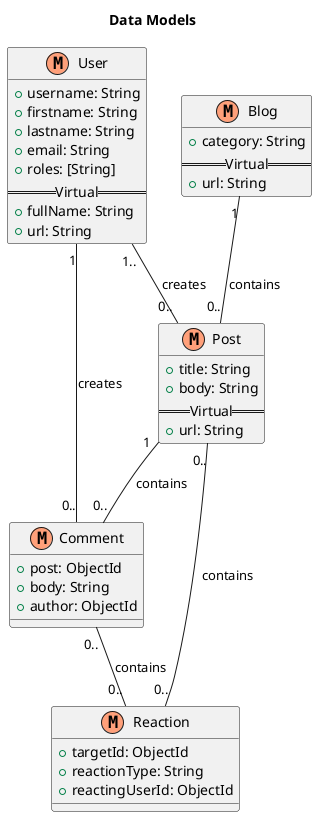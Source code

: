 @startuml

!define object << (O,LightSeaGreen) >>
!define model << (M,LightSalmon) >>

title Data Models


class User model {
  +username: String
  +firstname: String
  +lastname: String
  +email: String
  +roles: [String]
  == Virtual ==
  +fullName: String
  +url: String
}

class Blog model {
  +category: String
  == Virtual ==
  +url: String
}

class Comment model {
  +post: ObjectId
  +body: String
  +author: ObjectId
}

class Reaction model {
  +targetId: ObjectId
  +reactionType: String
  +reactingUserId: ObjectId
}

class Post model {
  +title: String
  +body: String
  == Virtual ==
  +url: String
}

' A Comment has 1 User (creator) 
' A User has 0 or more comments
User "1" -- "0.." Comment : creates

' A user has 0 or more Posts
' A Post has 1 or more Users (creators)
User "1.." -- "0.." Post : creates

' A Blog has 0 or more Posts 
' A Post has 1 Blog
Blog "1" -- "0.." Post : contains

' A Reaction has 0 or more Posts 
' A Post has 0 or more Reactions
Post "0.." -- "0.." Reaction : contains

' A Comment has 0 or more Reactions
' A Reaction has 0 or more Comments 
Comment "0.." -- "0.." Reaction : contains 

' A Post has 0 or more Comments
' A Comment has 1 Post
Post "1" -- "0.." Comment  : contains

@enduml